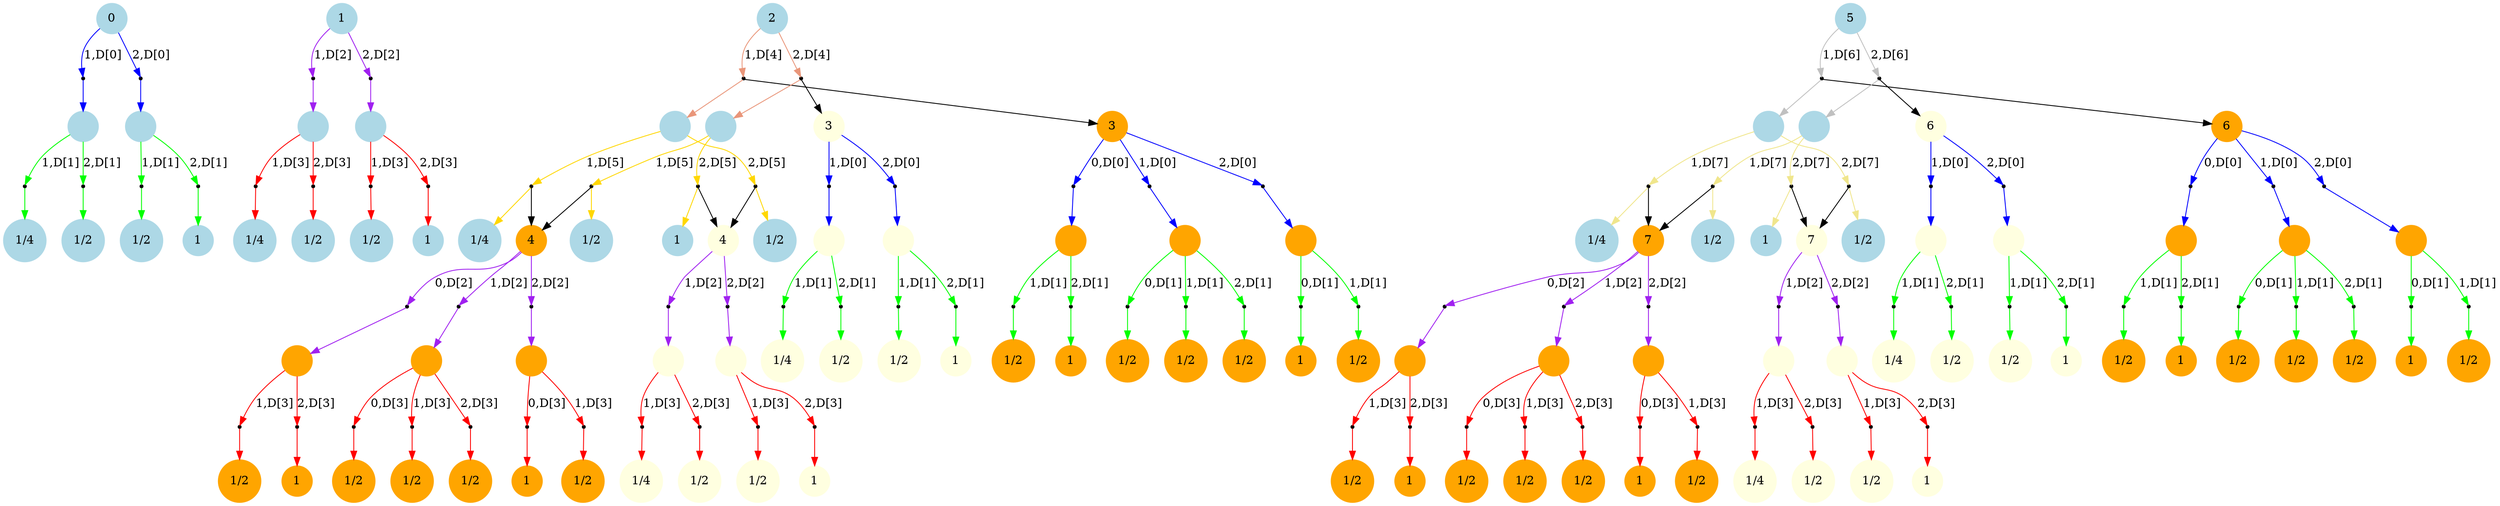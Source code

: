 // Pedigree Computation
digraph {
	subgraph n {
	color=lightgrey
		node [color=lightblue shape=circle style=filled]
		"0_A" [label=0]
		"0_B" [label=""]
		"0_C" [label=""]
		"0_D" [label="1/4"]
		"0_E" [label="1/2"]
		"0_F" [label="1/2"]
		"0_G" [label=1]
		node [color=black shape=point]
		"0_1*" [label=""]
		"0_2*" [label=""]
		"0_11" [label=""]
		"0_12" [label=""]
		"0_21" [label=""]
		"0_22" [label=""]
			"0_A" -> "0_1*" [label="1,D[0]" color=blue]
			"0_1*" -> "0_B" [color=blue]
			"0_A" -> "0_2*" [label="2,D[0]" color=blue]
			"0_2*" -> "0_C" [color=blue]
			"0_B" -> "0_11" [label="1,D[1]" color=green]
			"0_11" -> "0_D" [color=green]
			"0_B" -> "0_12" [label="2,D[1]" color=green]
			"0_12" -> "0_E" [color=green]
			"0_C" -> "0_21" [label="1,D[1]" color=green]
			"0_21" -> "0_F" [color=green]
			"0_C" -> "0_22" [label="2,D[1]" color=green]
			"0_22" -> "0_G" [color=green]
	}
	subgraph n {
	color=lightgrey
		node [color=lightblue shape=circle style=filled]
		"1_A" [label=1]
		"1_B" [label=""]
		"1_C" [label=""]
		"1_D" [label="1/4"]
		"1_E" [label="1/2"]
		"1_F" [label="1/2"]
		"1_G" [label=1]
		node [color=black shape=point]
		"1_1*" [label=""]
		"1_2*" [label=""]
		"1_11" [label=""]
		"1_12" [label=""]
		"1_21" [label=""]
		"1_22" [label=""]
			"1_A" -> "1_1*" [label="1,D[2]" color=purple]
			"1_1*" -> "1_B" [color=purple]
			"1_A" -> "1_2*" [label="2,D[2]" color=purple]
			"1_2*" -> "1_C" [color=purple]
			"1_B" -> "1_11" [label="1,D[3]" color=red]
			"1_11" -> "1_D" [color=red]
			"1_B" -> "1_12" [label="2,D[3]" color=red]
			"1_12" -> "1_E" [color=red]
			"1_C" -> "1_21" [label="1,D[3]" color=red]
			"1_21" -> "1_F" [color=red]
			"1_C" -> "1_22" [label="2,D[3]" color=red]
			"1_22" -> "1_G" [color=red]
	}
	subgraph n {
	color=lightgrey
		node [color=lightblue shape=circle style=filled]
		"2_A" [label=2]
		"2_B" [label=""]
		"2_C" [label=""]
		"2_D" [label="1/4"]
		"2_E" [label="1/2"]
		"2_F" [label="1/2"]
		"2_G" [label=1]
		node [color=black shape=point]
		"2_1*" [label=""]
		"2_2*" [label=""]
		"2_11" [label=""]
		"2_12" [label=""]
		"2_21" [label=""]
		"2_22" [label=""]
			"2_A" -> "2_1*" [label="1,D[4]" color=darksalmon]
			"2_1*" -> "2_B" [color=darksalmon]
			"2_A" -> "2_2*" [label="2,D[4]" color=darksalmon]
			"2_2*" -> "2_C" [color=darksalmon]
			"2_B" -> "2_11" [label="1,D[5]" color=gold]
			"2_11" -> "2_D" [color=gold]
			"2_B" -> "2_12" [label="2,D[5]" color=gold]
			"2_12" -> "2_E" [color=gold]
			"2_C" -> "2_21" [label="1,D[5]" color=gold]
			"2_21" -> "2_F" [color=gold]
			"2_C" -> "2_22" [label="2,D[5]" color=gold]
			"2_22" -> "2_G" [color=gold]
	}
	subgraph n {
		node [color=orange shape=circle style=filled]
		"3_1_A" [label=3]
		"3_1_B" [label=""]
		"3_1_C" [label=""]
		"3_1_D" [label=""]
		"3_1_E" [label="1/2"]
		"3_1_F" [label=1]
		"3_1_G" [label="1/2"]
		"3_1_H" [label="1/2"]
		"3_1_I" [label="1/2"]
		"3_1_J" [label=1]
		"3_1_K" [label="1/2"]
		node [color=black shape=point]
		"3_1_0*" [label=""]
		"3_1_1*" [label=""]
		"3_1_2*" [label=""]
		"3_1_01" [label=""]
		"3_1_02" [label=""]
		"3_1_10" [label=""]
		"3_1_11" [label=""]
		"3_1_12" [label=""]
		"3_1_20" [label=""]
		"3_1_21" [label=""]
			"3_1_A" -> "3_1_0*" [label="0,D[0]" color=blue]
			"3_1_0*" -> "3_1_B" [color=blue]
			"3_1_A" -> "3_1_1*" [label="1,D[0]" color=blue]
			"3_1_1*" -> "3_1_C" [color=blue]
			"3_1_A" -> "3_1_2*" [label="2,D[0]" color=blue]
			"3_1_2*" -> "3_1_D" [color=blue]
			"3_1_B" -> "3_1_01" [label="1,D[1]" color=green]
			"3_1_01" -> "3_1_E" [color=green]
			"3_1_B" -> "3_1_02" [label="2,D[1]" color=green]
			"3_1_02" -> "3_1_F" [color=green]
			"3_1_C" -> "3_1_10" [label="0,D[1]" color=green]
			"3_1_10" -> "3_1_G" [color=green]
			"3_1_C" -> "3_1_11" [label="1,D[1]" color=green]
			"3_1_11" -> "3_1_H" [color=green]
			"3_1_C" -> "3_1_12" [label="2,D[1]" color=green]
			"3_1_12" -> "3_1_I" [color=green]
			"3_1_D" -> "3_1_20" [label="0,D[1]" color=green]
			"3_1_20" -> "3_1_J" [color=green]
			"3_1_D" -> "3_1_21" [label="1,D[1]" color=green]
			"3_1_21" -> "3_1_K" [color=green]
	}
		"2_1*" -> "3_1_A"
	subgraph n {
		node [color=orange shape=circle style=filled]
		"4_1_A" [label=4]
		"4_1_B" [label=""]
		"4_1_C" [label=""]
		"4_1_D" [label=""]
		"4_1_E" [label="1/2"]
		"4_1_F" [label=1]
		"4_1_G" [label="1/2"]
		"4_1_H" [label="1/2"]
		"4_1_I" [label="1/2"]
		"4_1_J" [label=1]
		"4_1_K" [label="1/2"]
		node [color=black shape=point]
		"4_1_0*" [label=""]
		"4_1_1*" [label=""]
		"4_1_2*" [label=""]
		"4_1_01" [label=""]
		"4_1_02" [label=""]
		"4_1_10" [label=""]
		"4_1_11" [label=""]
		"4_1_12" [label=""]
		"4_1_20" [label=""]
		"4_1_21" [label=""]
			"4_1_A" -> "4_1_0*" [label="0,D[2]" color=purple]
			"4_1_0*" -> "4_1_B" [color=purple]
			"4_1_A" -> "4_1_1*" [label="1,D[2]" color=purple]
			"4_1_1*" -> "4_1_C" [color=purple]
			"4_1_A" -> "4_1_2*" [label="2,D[2]" color=purple]
			"4_1_2*" -> "4_1_D" [color=purple]
			"4_1_B" -> "4_1_01" [label="1,D[3]" color=red]
			"4_1_01" -> "4_1_E" [color=red]
			"4_1_B" -> "4_1_02" [label="2,D[3]" color=red]
			"4_1_02" -> "4_1_F" [color=red]
			"4_1_C" -> "4_1_10" [label="0,D[3]" color=red]
			"4_1_10" -> "4_1_G" [color=red]
			"4_1_C" -> "4_1_11" [label="1,D[3]" color=red]
			"4_1_11" -> "4_1_H" [color=red]
			"4_1_C" -> "4_1_12" [label="2,D[3]" color=red]
			"4_1_12" -> "4_1_I" [color=red]
			"4_1_D" -> "4_1_20" [label="0,D[3]" color=red]
			"4_1_20" -> "4_1_J" [color=red]
			"4_1_D" -> "4_1_21" [label="1,D[3]" color=red]
			"4_1_21" -> "4_1_K" [color=red]
	}
		"2_11" -> "4_1_A"
	subgraph n {
		node [color=lightyellow shape=circle style=filled]
		"3_2_A" [label=3]
		"3_2_B" [label=""]
		"3_2_C" [label=""]
		"3_2_D" [label="1/4"]
		"3_2_E" [label="1/2"]
		"3_2_F" [label="1/2"]
		"3_2_G" [label=1]
		node [color=black shape=point]
		"3_2_1*" [label=""]
		"3_2_2*" [label=""]
		"3_2_11" [label=""]
		"3_2_12" [label=""]
		"3_2_21" [label=""]
		"3_2_22" [label=""]
			"3_2_A" -> "3_2_1*" [label="1,D[0]" color=blue]
			"3_2_1*" -> "3_2_B" [color=blue]
			"3_2_A" -> "3_2_2*" [label="2,D[0]" color=blue]
			"3_2_2*" -> "3_2_C" [color=blue]
			"3_2_B" -> "3_2_11" [label="1,D[1]" color=green]
			"3_2_11" -> "3_2_D" [color=green]
			"3_2_B" -> "3_2_12" [label="2,D[1]" color=green]
			"3_2_12" -> "3_2_E" [color=green]
			"3_2_C" -> "3_2_21" [label="1,D[1]" color=green]
			"3_2_21" -> "3_2_F" [color=green]
			"3_2_C" -> "3_2_22" [label="2,D[1]" color=green]
			"3_2_22" -> "3_2_G" [color=green]
	}
		"2_2*" -> "3_2_A"
		"2_21" -> "4_1_A"
	subgraph n {
		node [color=lightyellow shape=circle style=filled]
		"4_2_A" [label=4]
		"4_2_B" [label=""]
		"4_2_C" [label=""]
		"4_2_D" [label="1/4"]
		"4_2_E" [label="1/2"]
		"4_2_F" [label="1/2"]
		"4_2_G" [label=1]
		node [color=black shape=point]
		"4_2_1*" [label=""]
		"4_2_2*" [label=""]
		"4_2_11" [label=""]
		"4_2_12" [label=""]
		"4_2_21" [label=""]
		"4_2_22" [label=""]
			"4_2_A" -> "4_2_1*" [label="1,D[2]" color=purple]
			"4_2_1*" -> "4_2_B" [color=purple]
			"4_2_A" -> "4_2_2*" [label="2,D[2]" color=purple]
			"4_2_2*" -> "4_2_C" [color=purple]
			"4_2_B" -> "4_2_11" [label="1,D[3]" color=red]
			"4_2_11" -> "4_2_D" [color=red]
			"4_2_B" -> "4_2_12" [label="2,D[3]" color=red]
			"4_2_12" -> "4_2_E" [color=red]
			"4_2_C" -> "4_2_21" [label="1,D[3]" color=red]
			"4_2_21" -> "4_2_F" [color=red]
			"4_2_C" -> "4_2_22" [label="2,D[3]" color=red]
			"4_2_22" -> "4_2_G" [color=red]
	}
		"2_12" -> "4_2_A"
		"2_22" -> "4_2_A"
	subgraph n {
	color=lightgrey
		node [color=lightblue shape=circle style=filled]
		"5_A" [label=5]
		"5_B" [label=""]
		"5_C" [label=""]
		"5_D" [label="1/4"]
		"5_E" [label="1/2"]
		"5_F" [label="1/2"]
		"5_G" [label=1]
		node [color=black shape=point]
		"5_1*" [label=""]
		"5_2*" [label=""]
		"5_11" [label=""]
		"5_12" [label=""]
		"5_21" [label=""]
		"5_22" [label=""]
			"5_A" -> "5_1*" [label="1,D[6]" color=gray]
			"5_1*" -> "5_B" [color=gray]
			"5_A" -> "5_2*" [label="2,D[6]" color=gray]
			"5_2*" -> "5_C" [color=gray]
			"5_B" -> "5_11" [label="1,D[7]" color=khaki]
			"5_11" -> "5_D" [color=khaki]
			"5_B" -> "5_12" [label="2,D[7]" color=khaki]
			"5_12" -> "5_E" [color=khaki]
			"5_C" -> "5_21" [label="1,D[7]" color=khaki]
			"5_21" -> "5_F" [color=khaki]
			"5_C" -> "5_22" [label="2,D[7]" color=khaki]
			"5_22" -> "5_G" [color=khaki]
	}
	subgraph n {
		node [color=orange shape=circle style=filled]
		"6_1_A" [label=6]
		"6_1_B" [label=""]
		"6_1_C" [label=""]
		"6_1_D" [label=""]
		"6_1_E" [label="1/2"]
		"6_1_F" [label=1]
		"6_1_G" [label="1/2"]
		"6_1_H" [label="1/2"]
		"6_1_I" [label="1/2"]
		"6_1_J" [label=1]
		"6_1_K" [label="1/2"]
		node [color=black shape=point]
		"6_1_0*" [label=""]
		"6_1_1*" [label=""]
		"6_1_2*" [label=""]
		"6_1_01" [label=""]
		"6_1_02" [label=""]
		"6_1_10" [label=""]
		"6_1_11" [label=""]
		"6_1_12" [label=""]
		"6_1_20" [label=""]
		"6_1_21" [label=""]
			"6_1_A" -> "6_1_0*" [label="0,D[0]" color=blue]
			"6_1_0*" -> "6_1_B" [color=blue]
			"6_1_A" -> "6_1_1*" [label="1,D[0]" color=blue]
			"6_1_1*" -> "6_1_C" [color=blue]
			"6_1_A" -> "6_1_2*" [label="2,D[0]" color=blue]
			"6_1_2*" -> "6_1_D" [color=blue]
			"6_1_B" -> "6_1_01" [label="1,D[1]" color=green]
			"6_1_01" -> "6_1_E" [color=green]
			"6_1_B" -> "6_1_02" [label="2,D[1]" color=green]
			"6_1_02" -> "6_1_F" [color=green]
			"6_1_C" -> "6_1_10" [label="0,D[1]" color=green]
			"6_1_10" -> "6_1_G" [color=green]
			"6_1_C" -> "6_1_11" [label="1,D[1]" color=green]
			"6_1_11" -> "6_1_H" [color=green]
			"6_1_C" -> "6_1_12" [label="2,D[1]" color=green]
			"6_1_12" -> "6_1_I" [color=green]
			"6_1_D" -> "6_1_20" [label="0,D[1]" color=green]
			"6_1_20" -> "6_1_J" [color=green]
			"6_1_D" -> "6_1_21" [label="1,D[1]" color=green]
			"6_1_21" -> "6_1_K" [color=green]
	}
		"5_1*" -> "6_1_A"
	subgraph n {
		node [color=orange shape=circle style=filled]
		"7_1_A" [label=7]
		"7_1_B" [label=""]
		"7_1_C" [label=""]
		"7_1_D" [label=""]
		"7_1_E" [label="1/2"]
		"7_1_F" [label=1]
		"7_1_G" [label="1/2"]
		"7_1_H" [label="1/2"]
		"7_1_I" [label="1/2"]
		"7_1_J" [label=1]
		"7_1_K" [label="1/2"]
		node [color=black shape=point]
		"7_1_0*" [label=""]
		"7_1_1*" [label=""]
		"7_1_2*" [label=""]
		"7_1_01" [label=""]
		"7_1_02" [label=""]
		"7_1_10" [label=""]
		"7_1_11" [label=""]
		"7_1_12" [label=""]
		"7_1_20" [label=""]
		"7_1_21" [label=""]
			"7_1_A" -> "7_1_0*" [label="0,D[2]" color=purple]
			"7_1_0*" -> "7_1_B" [color=purple]
			"7_1_A" -> "7_1_1*" [label="1,D[2]" color=purple]
			"7_1_1*" -> "7_1_C" [color=purple]
			"7_1_A" -> "7_1_2*" [label="2,D[2]" color=purple]
			"7_1_2*" -> "7_1_D" [color=purple]
			"7_1_B" -> "7_1_01" [label="1,D[3]" color=red]
			"7_1_01" -> "7_1_E" [color=red]
			"7_1_B" -> "7_1_02" [label="2,D[3]" color=red]
			"7_1_02" -> "7_1_F" [color=red]
			"7_1_C" -> "7_1_10" [label="0,D[3]" color=red]
			"7_1_10" -> "7_1_G" [color=red]
			"7_1_C" -> "7_1_11" [label="1,D[3]" color=red]
			"7_1_11" -> "7_1_H" [color=red]
			"7_1_C" -> "7_1_12" [label="2,D[3]" color=red]
			"7_1_12" -> "7_1_I" [color=red]
			"7_1_D" -> "7_1_20" [label="0,D[3]" color=red]
			"7_1_20" -> "7_1_J" [color=red]
			"7_1_D" -> "7_1_21" [label="1,D[3]" color=red]
			"7_1_21" -> "7_1_K" [color=red]
	}
		"5_11" -> "7_1_A"
	subgraph n {
		node [color=lightyellow shape=circle style=filled]
		"6_2_A" [label=6]
		"6_2_B" [label=""]
		"6_2_C" [label=""]
		"6_2_D" [label="1/4"]
		"6_2_E" [label="1/2"]
		"6_2_F" [label="1/2"]
		"6_2_G" [label=1]
		node [color=black shape=point]
		"6_2_1*" [label=""]
		"6_2_2*" [label=""]
		"6_2_11" [label=""]
		"6_2_12" [label=""]
		"6_2_21" [label=""]
		"6_2_22" [label=""]
			"6_2_A" -> "6_2_1*" [label="1,D[0]" color=blue]
			"6_2_1*" -> "6_2_B" [color=blue]
			"6_2_A" -> "6_2_2*" [label="2,D[0]" color=blue]
			"6_2_2*" -> "6_2_C" [color=blue]
			"6_2_B" -> "6_2_11" [label="1,D[1]" color=green]
			"6_2_11" -> "6_2_D" [color=green]
			"6_2_B" -> "6_2_12" [label="2,D[1]" color=green]
			"6_2_12" -> "6_2_E" [color=green]
			"6_2_C" -> "6_2_21" [label="1,D[1]" color=green]
			"6_2_21" -> "6_2_F" [color=green]
			"6_2_C" -> "6_2_22" [label="2,D[1]" color=green]
			"6_2_22" -> "6_2_G" [color=green]
	}
		"5_2*" -> "6_2_A"
		"5_21" -> "7_1_A"
	subgraph n {
		node [color=lightyellow shape=circle style=filled]
		"7_2_A" [label=7]
		"7_2_B" [label=""]
		"7_2_C" [label=""]
		"7_2_D" [label="1/4"]
		"7_2_E" [label="1/2"]
		"7_2_F" [label="1/2"]
		"7_2_G" [label=1]
		node [color=black shape=point]
		"7_2_1*" [label=""]
		"7_2_2*" [label=""]
		"7_2_11" [label=""]
		"7_2_12" [label=""]
		"7_2_21" [label=""]
		"7_2_22" [label=""]
			"7_2_A" -> "7_2_1*" [label="1,D[2]" color=purple]
			"7_2_1*" -> "7_2_B" [color=purple]
			"7_2_A" -> "7_2_2*" [label="2,D[2]" color=purple]
			"7_2_2*" -> "7_2_C" [color=purple]
			"7_2_B" -> "7_2_11" [label="1,D[3]" color=red]
			"7_2_11" -> "7_2_D" [color=red]
			"7_2_B" -> "7_2_12" [label="2,D[3]" color=red]
			"7_2_12" -> "7_2_E" [color=red]
			"7_2_C" -> "7_2_21" [label="1,D[3]" color=red]
			"7_2_21" -> "7_2_F" [color=red]
			"7_2_C" -> "7_2_22" [label="2,D[3]" color=red]
			"7_2_22" -> "7_2_G" [color=red]
	}
		"5_12" -> "7_2_A"
		"5_22" -> "7_2_A"
}